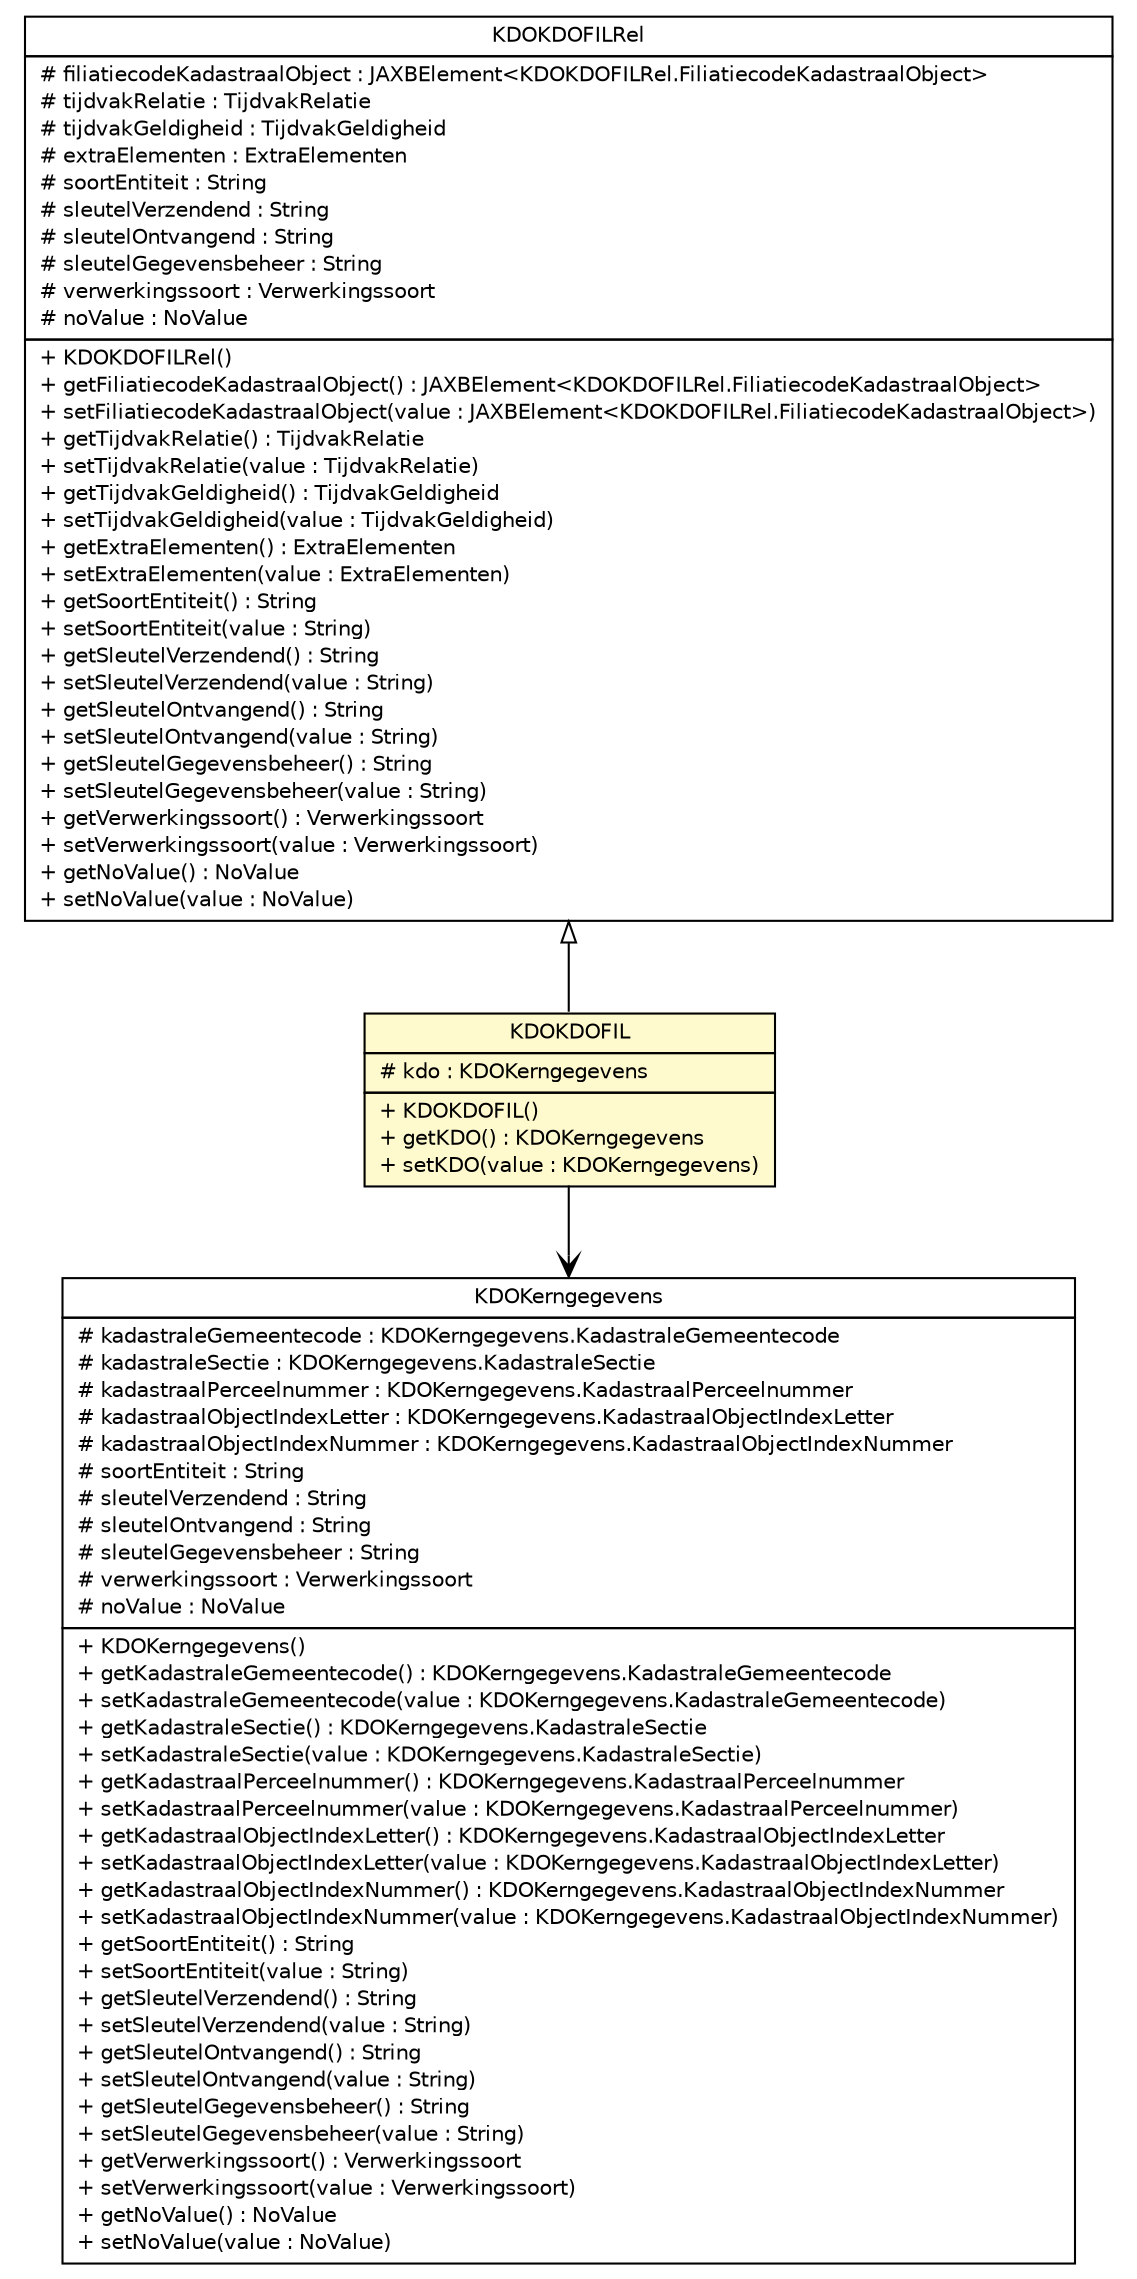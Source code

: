 #!/usr/local/bin/dot
#
# Class diagram 
# Generated by UMLGraph version R5_6-24-gf6e263 (http://www.umlgraph.org/)
#

digraph G {
	edge [fontname="Helvetica",fontsize=10,labelfontname="Helvetica",labelfontsize=10];
	node [fontname="Helvetica",fontsize=10,shape=plaintext];
	nodesep=0.25;
	ranksep=0.5;
	// nl.egem.stuf.sector.bg._0204.KDOKennisgeving.KDOKDOFIL
	c86641 [label=<<table title="nl.egem.stuf.sector.bg._0204.KDOKennisgeving.KDOKDOFIL" border="0" cellborder="1" cellspacing="0" cellpadding="2" port="p" bgcolor="lemonChiffon" href="./KDOKennisgeving.KDOKDOFIL.html">
		<tr><td><table border="0" cellspacing="0" cellpadding="1">
<tr><td align="center" balign="center"> KDOKDOFIL </td></tr>
		</table></td></tr>
		<tr><td><table border="0" cellspacing="0" cellpadding="1">
<tr><td align="left" balign="left"> # kdo : KDOKerngegevens </td></tr>
		</table></td></tr>
		<tr><td><table border="0" cellspacing="0" cellpadding="1">
<tr><td align="left" balign="left"> + KDOKDOFIL() </td></tr>
<tr><td align="left" balign="left"> + getKDO() : KDOKerngegevens </td></tr>
<tr><td align="left" balign="left"> + setKDO(value : KDOKerngegevens) </td></tr>
		</table></td></tr>
		</table>>, URL="./KDOKennisgeving.KDOKDOFIL.html", fontname="Helvetica", fontcolor="black", fontsize=10.0];
	// nl.egem.stuf.sector.bg._0204.KDOKerngegevens
	c86701 [label=<<table title="nl.egem.stuf.sector.bg._0204.KDOKerngegevens" border="0" cellborder="1" cellspacing="0" cellpadding="2" port="p" href="./KDOKerngegevens.html">
		<tr><td><table border="0" cellspacing="0" cellpadding="1">
<tr><td align="center" balign="center"> KDOKerngegevens </td></tr>
		</table></td></tr>
		<tr><td><table border="0" cellspacing="0" cellpadding="1">
<tr><td align="left" balign="left"> # kadastraleGemeentecode : KDOKerngegevens.KadastraleGemeentecode </td></tr>
<tr><td align="left" balign="left"> # kadastraleSectie : KDOKerngegevens.KadastraleSectie </td></tr>
<tr><td align="left" balign="left"> # kadastraalPerceelnummer : KDOKerngegevens.KadastraalPerceelnummer </td></tr>
<tr><td align="left" balign="left"> # kadastraalObjectIndexLetter : KDOKerngegevens.KadastraalObjectIndexLetter </td></tr>
<tr><td align="left" balign="left"> # kadastraalObjectIndexNummer : KDOKerngegevens.KadastraalObjectIndexNummer </td></tr>
<tr><td align="left" balign="left"> # soortEntiteit : String </td></tr>
<tr><td align="left" balign="left"> # sleutelVerzendend : String </td></tr>
<tr><td align="left" balign="left"> # sleutelOntvangend : String </td></tr>
<tr><td align="left" balign="left"> # sleutelGegevensbeheer : String </td></tr>
<tr><td align="left" balign="left"> # verwerkingssoort : Verwerkingssoort </td></tr>
<tr><td align="left" balign="left"> # noValue : NoValue </td></tr>
		</table></td></tr>
		<tr><td><table border="0" cellspacing="0" cellpadding="1">
<tr><td align="left" balign="left"> + KDOKerngegevens() </td></tr>
<tr><td align="left" balign="left"> + getKadastraleGemeentecode() : KDOKerngegevens.KadastraleGemeentecode </td></tr>
<tr><td align="left" balign="left"> + setKadastraleGemeentecode(value : KDOKerngegevens.KadastraleGemeentecode) </td></tr>
<tr><td align="left" balign="left"> + getKadastraleSectie() : KDOKerngegevens.KadastraleSectie </td></tr>
<tr><td align="left" balign="left"> + setKadastraleSectie(value : KDOKerngegevens.KadastraleSectie) </td></tr>
<tr><td align="left" balign="left"> + getKadastraalPerceelnummer() : KDOKerngegevens.KadastraalPerceelnummer </td></tr>
<tr><td align="left" balign="left"> + setKadastraalPerceelnummer(value : KDOKerngegevens.KadastraalPerceelnummer) </td></tr>
<tr><td align="left" balign="left"> + getKadastraalObjectIndexLetter() : KDOKerngegevens.KadastraalObjectIndexLetter </td></tr>
<tr><td align="left" balign="left"> + setKadastraalObjectIndexLetter(value : KDOKerngegevens.KadastraalObjectIndexLetter) </td></tr>
<tr><td align="left" balign="left"> + getKadastraalObjectIndexNummer() : KDOKerngegevens.KadastraalObjectIndexNummer </td></tr>
<tr><td align="left" balign="left"> + setKadastraalObjectIndexNummer(value : KDOKerngegevens.KadastraalObjectIndexNummer) </td></tr>
<tr><td align="left" balign="left"> + getSoortEntiteit() : String </td></tr>
<tr><td align="left" balign="left"> + setSoortEntiteit(value : String) </td></tr>
<tr><td align="left" balign="left"> + getSleutelVerzendend() : String </td></tr>
<tr><td align="left" balign="left"> + setSleutelVerzendend(value : String) </td></tr>
<tr><td align="left" balign="left"> + getSleutelOntvangend() : String </td></tr>
<tr><td align="left" balign="left"> + setSleutelOntvangend(value : String) </td></tr>
<tr><td align="left" balign="left"> + getSleutelGegevensbeheer() : String </td></tr>
<tr><td align="left" balign="left"> + setSleutelGegevensbeheer(value : String) </td></tr>
<tr><td align="left" balign="left"> + getVerwerkingssoort() : Verwerkingssoort </td></tr>
<tr><td align="left" balign="left"> + setVerwerkingssoort(value : Verwerkingssoort) </td></tr>
<tr><td align="left" balign="left"> + getNoValue() : NoValue </td></tr>
<tr><td align="left" balign="left"> + setNoValue(value : NoValue) </td></tr>
		</table></td></tr>
		</table>>, URL="./KDOKerngegevens.html", fontname="Helvetica", fontcolor="black", fontsize=10.0];
	// nl.egem.stuf.sector.bg._0204.KDOKDOFILRel
	c86932 [label=<<table title="nl.egem.stuf.sector.bg._0204.KDOKDOFILRel" border="0" cellborder="1" cellspacing="0" cellpadding="2" port="p" href="./KDOKDOFILRel.html">
		<tr><td><table border="0" cellspacing="0" cellpadding="1">
<tr><td align="center" balign="center"> KDOKDOFILRel </td></tr>
		</table></td></tr>
		<tr><td><table border="0" cellspacing="0" cellpadding="1">
<tr><td align="left" balign="left"> # filiatiecodeKadastraalObject : JAXBElement&lt;KDOKDOFILRel.FiliatiecodeKadastraalObject&gt; </td></tr>
<tr><td align="left" balign="left"> # tijdvakRelatie : TijdvakRelatie </td></tr>
<tr><td align="left" balign="left"> # tijdvakGeldigheid : TijdvakGeldigheid </td></tr>
<tr><td align="left" balign="left"> # extraElementen : ExtraElementen </td></tr>
<tr><td align="left" balign="left"> # soortEntiteit : String </td></tr>
<tr><td align="left" balign="left"> # sleutelVerzendend : String </td></tr>
<tr><td align="left" balign="left"> # sleutelOntvangend : String </td></tr>
<tr><td align="left" balign="left"> # sleutelGegevensbeheer : String </td></tr>
<tr><td align="left" balign="left"> # verwerkingssoort : Verwerkingssoort </td></tr>
<tr><td align="left" balign="left"> # noValue : NoValue </td></tr>
		</table></td></tr>
		<tr><td><table border="0" cellspacing="0" cellpadding="1">
<tr><td align="left" balign="left"> + KDOKDOFILRel() </td></tr>
<tr><td align="left" balign="left"> + getFiliatiecodeKadastraalObject() : JAXBElement&lt;KDOKDOFILRel.FiliatiecodeKadastraalObject&gt; </td></tr>
<tr><td align="left" balign="left"> + setFiliatiecodeKadastraalObject(value : JAXBElement&lt;KDOKDOFILRel.FiliatiecodeKadastraalObject&gt;) </td></tr>
<tr><td align="left" balign="left"> + getTijdvakRelatie() : TijdvakRelatie </td></tr>
<tr><td align="left" balign="left"> + setTijdvakRelatie(value : TijdvakRelatie) </td></tr>
<tr><td align="left" balign="left"> + getTijdvakGeldigheid() : TijdvakGeldigheid </td></tr>
<tr><td align="left" balign="left"> + setTijdvakGeldigheid(value : TijdvakGeldigheid) </td></tr>
<tr><td align="left" balign="left"> + getExtraElementen() : ExtraElementen </td></tr>
<tr><td align="left" balign="left"> + setExtraElementen(value : ExtraElementen) </td></tr>
<tr><td align="left" balign="left"> + getSoortEntiteit() : String </td></tr>
<tr><td align="left" balign="left"> + setSoortEntiteit(value : String) </td></tr>
<tr><td align="left" balign="left"> + getSleutelVerzendend() : String </td></tr>
<tr><td align="left" balign="left"> + setSleutelVerzendend(value : String) </td></tr>
<tr><td align="left" balign="left"> + getSleutelOntvangend() : String </td></tr>
<tr><td align="left" balign="left"> + setSleutelOntvangend(value : String) </td></tr>
<tr><td align="left" balign="left"> + getSleutelGegevensbeheer() : String </td></tr>
<tr><td align="left" balign="left"> + setSleutelGegevensbeheer(value : String) </td></tr>
<tr><td align="left" balign="left"> + getVerwerkingssoort() : Verwerkingssoort </td></tr>
<tr><td align="left" balign="left"> + setVerwerkingssoort(value : Verwerkingssoort) </td></tr>
<tr><td align="left" balign="left"> + getNoValue() : NoValue </td></tr>
<tr><td align="left" balign="left"> + setNoValue(value : NoValue) </td></tr>
		</table></td></tr>
		</table>>, URL="./KDOKDOFILRel.html", fontname="Helvetica", fontcolor="black", fontsize=10.0];
	//nl.egem.stuf.sector.bg._0204.KDOKennisgeving.KDOKDOFIL extends nl.egem.stuf.sector.bg._0204.KDOKDOFILRel
	c86932:p -> c86641:p [dir=back,arrowtail=empty];
	// nl.egem.stuf.sector.bg._0204.KDOKennisgeving.KDOKDOFIL NAVASSOC nl.egem.stuf.sector.bg._0204.KDOKerngegevens
	c86641:p -> c86701:p [taillabel="", label="", headlabel="", fontname="Helvetica", fontcolor="black", fontsize=10.0, color="black", arrowhead=open];
}

